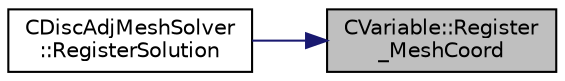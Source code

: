 digraph "CVariable::Register_MeshCoord"
{
 // LATEX_PDF_SIZE
  edge [fontname="Helvetica",fontsize="10",labelfontname="Helvetica",labelfontsize="10"];
  node [fontname="Helvetica",fontsize="10",shape=record];
  rankdir="RL";
  Node1 [label="CVariable::Register\l_MeshCoord",height=0.2,width=0.4,color="black", fillcolor="grey75", style="filled", fontcolor="black",tooltip="A virtual member. Register the reference coordinates of the mesh."];
  Node1 -> Node2 [dir="back",color="midnightblue",fontsize="10",style="solid",fontname="Helvetica"];
  Node2 [label="CDiscAdjMeshSolver\l::RegisterSolution",height=0.2,width=0.4,color="black", fillcolor="white", style="filled",URL="$classCDiscAdjMeshSolver.html#a8e804820ddae6aacd12d5850f0e85a36",tooltip="Performs the preprocessing of the AD-based mesh adjoint solver. Registers all necessary variables on ..."];
}
